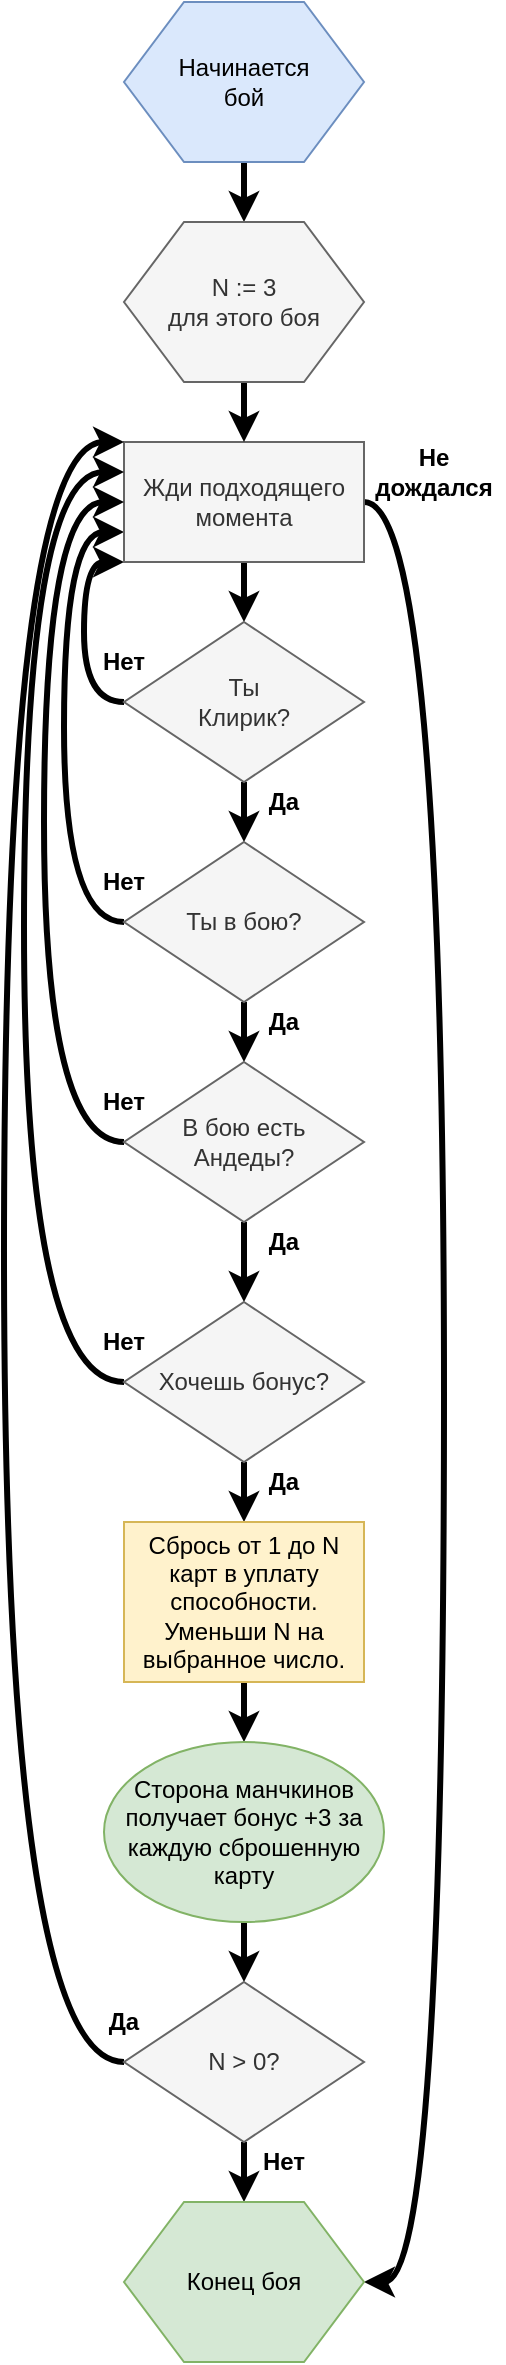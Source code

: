 <mxfile version="12.4.2" type="github" pages="1">
  <diagram id="3xuTFxayRsdmIPjW5-oV" name="Страница 1">
    <mxGraphModel dx="774" dy="3035" grid="1" gridSize="10" guides="1" tooltips="1" connect="1" arrows="1" fold="1" page="1" pageScale="1" pageWidth="1654" pageHeight="2336" math="0" shadow="0">
      <root>
        <mxCell id="0"/>
        <mxCell id="1" parent="0"/>
        <mxCell id="f0zCHSIk-jJhl_KyQ2l7-21" style="edgeStyle=none;rounded=0;orthogonalLoop=1;jettySize=auto;html=1;exitX=0.5;exitY=1;exitDx=0;exitDy=0;entryX=0.5;entryY=0;entryDx=0;entryDy=0;strokeWidth=3;" edge="1" parent="1" source="f0zCHSIk-jJhl_KyQ2l7-1" target="f0zCHSIk-jJhl_KyQ2l7-20">
          <mxGeometry relative="1" as="geometry"/>
        </mxCell>
        <mxCell id="f0zCHSIk-jJhl_KyQ2l7-1" value="Начинается&lt;br&gt;бой" style="shape=hexagon;perimeter=hexagonPerimeter2;whiteSpace=wrap;html=1;fillColor=#dae8fc;strokeColor=#6c8ebf;" vertex="1" parent="1">
          <mxGeometry x="330" y="-40" width="120" height="80" as="geometry"/>
        </mxCell>
        <mxCell id="f0zCHSIk-jJhl_KyQ2l7-9" style="edgeStyle=none;rounded=0;orthogonalLoop=1;jettySize=auto;html=1;exitX=0.5;exitY=1;exitDx=0;exitDy=0;entryX=0.5;entryY=0;entryDx=0;entryDy=0;strokeWidth=3;" edge="1" parent="1" source="f0zCHSIk-jJhl_KyQ2l7-13" target="f0zCHSIk-jJhl_KyQ2l7-6">
          <mxGeometry relative="1" as="geometry">
            <mxPoint x="390" y="260" as="sourcePoint"/>
          </mxGeometry>
        </mxCell>
        <mxCell id="f0zCHSIk-jJhl_KyQ2l7-12" value="" style="edgeStyle=none;rounded=0;orthogonalLoop=1;jettySize=auto;html=1;strokeWidth=3;" edge="1" parent="1" source="f0zCHSIk-jJhl_KyQ2l7-6" target="f0zCHSIk-jJhl_KyQ2l7-10">
          <mxGeometry relative="1" as="geometry"/>
        </mxCell>
        <mxCell id="f0zCHSIk-jJhl_KyQ2l7-28" style="edgeStyle=orthogonalEdgeStyle;curved=1;rounded=0;orthogonalLoop=1;jettySize=auto;html=1;exitX=0;exitY=0.5;exitDx=0;exitDy=0;entryX=0;entryY=1;entryDx=0;entryDy=0;strokeWidth=3;" edge="1" parent="1" source="f0zCHSIk-jJhl_KyQ2l7-6" target="f0zCHSIk-jJhl_KyQ2l7-13">
          <mxGeometry relative="1" as="geometry">
            <Array as="points">
              <mxPoint x="310" y="310"/>
              <mxPoint x="310" y="240"/>
            </Array>
          </mxGeometry>
        </mxCell>
        <mxCell id="f0zCHSIk-jJhl_KyQ2l7-6" value="Ты&lt;br&gt;Клирик?" style="rhombus;whiteSpace=wrap;html=1;fillColor=#f5f5f5;strokeColor=#666666;fontColor=#333333;" vertex="1" parent="1">
          <mxGeometry x="330" y="270" width="120" height="80" as="geometry"/>
        </mxCell>
        <mxCell id="f0zCHSIk-jJhl_KyQ2l7-15" style="edgeStyle=none;rounded=0;orthogonalLoop=1;jettySize=auto;html=1;exitX=0.5;exitY=1;exitDx=0;exitDy=0;entryX=0.5;entryY=0;entryDx=0;entryDy=0;strokeWidth=3;" edge="1" parent="1" target="f0zCHSIk-jJhl_KyQ2l7-14">
          <mxGeometry relative="1" as="geometry">
            <mxPoint x="390" y="570" as="sourcePoint"/>
          </mxGeometry>
        </mxCell>
        <mxCell id="f0zCHSIk-jJhl_KyQ2l7-26" value="" style="edgeStyle=none;rounded=0;orthogonalLoop=1;jettySize=auto;html=1;strokeWidth=3;" edge="1" parent="1" source="f0zCHSIk-jJhl_KyQ2l7-10" target="f0zCHSIk-jJhl_KyQ2l7-25">
          <mxGeometry relative="1" as="geometry"/>
        </mxCell>
        <mxCell id="f0zCHSIk-jJhl_KyQ2l7-34" style="edgeStyle=orthogonalEdgeStyle;curved=1;rounded=0;orthogonalLoop=1;jettySize=auto;html=1;exitX=0;exitY=0.5;exitDx=0;exitDy=0;entryX=0;entryY=0.75;entryDx=0;entryDy=0;strokeWidth=3;" edge="1" parent="1" source="f0zCHSIk-jJhl_KyQ2l7-10" target="f0zCHSIk-jJhl_KyQ2l7-13">
          <mxGeometry relative="1" as="geometry">
            <Array as="points">
              <mxPoint x="300" y="420"/>
              <mxPoint x="300" y="225"/>
            </Array>
          </mxGeometry>
        </mxCell>
        <mxCell id="f0zCHSIk-jJhl_KyQ2l7-10" value="Ты в бою?" style="rhombus;whiteSpace=wrap;html=1;fillColor=#f5f5f5;strokeColor=#666666;fontColor=#333333;" vertex="1" parent="1">
          <mxGeometry x="330" y="380" width="120" height="80" as="geometry"/>
        </mxCell>
        <mxCell id="f0zCHSIk-jJhl_KyQ2l7-55" style="edgeStyle=orthogonalEdgeStyle;curved=1;rounded=0;orthogonalLoop=1;jettySize=auto;html=1;exitX=1;exitY=0.5;exitDx=0;exitDy=0;entryX=1;entryY=0.5;entryDx=0;entryDy=0;strokeWidth=3;" edge="1" parent="1" source="f0zCHSIk-jJhl_KyQ2l7-13" target="f0zCHSIk-jJhl_KyQ2l7-43">
          <mxGeometry relative="1" as="geometry">
            <Array as="points">
              <mxPoint x="490" y="210"/>
              <mxPoint x="490" y="1100"/>
            </Array>
          </mxGeometry>
        </mxCell>
        <mxCell id="f0zCHSIk-jJhl_KyQ2l7-13" value="Жди подходящего момента" style="rounded=0;whiteSpace=wrap;html=1;fillColor=#f5f5f5;strokeColor=#666666;fontColor=#333333;" vertex="1" parent="1">
          <mxGeometry x="330" y="180" width="120" height="60" as="geometry"/>
        </mxCell>
        <mxCell id="f0zCHSIk-jJhl_KyQ2l7-18" value="" style="edgeStyle=none;rounded=0;orthogonalLoop=1;jettySize=auto;html=1;strokeWidth=3;" edge="1" parent="1" source="f0zCHSIk-jJhl_KyQ2l7-14" target="f0zCHSIk-jJhl_KyQ2l7-16">
          <mxGeometry relative="1" as="geometry"/>
        </mxCell>
        <mxCell id="f0zCHSIk-jJhl_KyQ2l7-37" style="edgeStyle=orthogonalEdgeStyle;curved=1;rounded=0;orthogonalLoop=1;jettySize=auto;html=1;exitX=0;exitY=0.5;exitDx=0;exitDy=0;entryX=0;entryY=0.25;entryDx=0;entryDy=0;strokeWidth=3;" edge="1" parent="1" source="f0zCHSIk-jJhl_KyQ2l7-14" target="f0zCHSIk-jJhl_KyQ2l7-13">
          <mxGeometry relative="1" as="geometry">
            <Array as="points">
              <mxPoint x="280" y="650"/>
              <mxPoint x="280" y="195"/>
            </Array>
          </mxGeometry>
        </mxCell>
        <mxCell id="f0zCHSIk-jJhl_KyQ2l7-14" value="Хочешь бонус?" style="rhombus;whiteSpace=wrap;html=1;fillColor=#f5f5f5;strokeColor=#666666;fontColor=#333333;" vertex="1" parent="1">
          <mxGeometry x="330" y="610" width="120" height="80" as="geometry"/>
        </mxCell>
        <mxCell id="f0zCHSIk-jJhl_KyQ2l7-19" value="" style="edgeStyle=none;rounded=0;orthogonalLoop=1;jettySize=auto;html=1;strokeWidth=3;" edge="1" parent="1" source="f0zCHSIk-jJhl_KyQ2l7-16" target="f0zCHSIk-jJhl_KyQ2l7-17">
          <mxGeometry relative="1" as="geometry"/>
        </mxCell>
        <mxCell id="f0zCHSIk-jJhl_KyQ2l7-16" value="Сбрось от 1 до N карт в уплату способности. Уменьши N на выбранное число." style="rounded=0;whiteSpace=wrap;html=1;fillColor=#fff2cc;strokeColor=#d6b656;" vertex="1" parent="1">
          <mxGeometry x="330" y="720" width="120" height="80" as="geometry"/>
        </mxCell>
        <mxCell id="f0zCHSIk-jJhl_KyQ2l7-38" style="edgeStyle=orthogonalEdgeStyle;curved=1;rounded=0;orthogonalLoop=1;jettySize=auto;html=1;entryX=0;entryY=0;entryDx=0;entryDy=0;strokeWidth=3;exitX=0;exitY=0.5;exitDx=0;exitDy=0;" edge="1" parent="1" source="f0zCHSIk-jJhl_KyQ2l7-41" target="f0zCHSIk-jJhl_KyQ2l7-13">
          <mxGeometry relative="1" as="geometry">
            <mxPoint x="280" y="960" as="sourcePoint"/>
            <Array as="points">
              <mxPoint x="270" y="990"/>
              <mxPoint x="270" y="180"/>
            </Array>
          </mxGeometry>
        </mxCell>
        <mxCell id="f0zCHSIk-jJhl_KyQ2l7-42" value="" style="edgeStyle=orthogonalEdgeStyle;curved=1;rounded=0;orthogonalLoop=1;jettySize=auto;html=1;strokeWidth=3;" edge="1" parent="1" source="f0zCHSIk-jJhl_KyQ2l7-17" target="f0zCHSIk-jJhl_KyQ2l7-41">
          <mxGeometry relative="1" as="geometry"/>
        </mxCell>
        <mxCell id="f0zCHSIk-jJhl_KyQ2l7-17" value="Сторона манчкинов получает бонус +3 за каждую сброшенную карту" style="ellipse;whiteSpace=wrap;html=1;fillColor=#d5e8d4;strokeColor=#82b366;" vertex="1" parent="1">
          <mxGeometry x="320" y="830" width="140" height="90" as="geometry"/>
        </mxCell>
        <mxCell id="f0zCHSIk-jJhl_KyQ2l7-22" value="" style="edgeStyle=none;rounded=0;orthogonalLoop=1;jettySize=auto;html=1;strokeWidth=3;" edge="1" parent="1" source="f0zCHSIk-jJhl_KyQ2l7-20" target="f0zCHSIk-jJhl_KyQ2l7-13">
          <mxGeometry relative="1" as="geometry"/>
        </mxCell>
        <mxCell id="f0zCHSIk-jJhl_KyQ2l7-20" value="N := 3&lt;br&gt;для этого боя" style="shape=hexagon;perimeter=hexagonPerimeter2;whiteSpace=wrap;html=1;fillColor=#f5f5f5;strokeColor=#666666;fontColor=#333333;" vertex="1" parent="1">
          <mxGeometry x="330" y="70" width="120" height="80" as="geometry"/>
        </mxCell>
        <mxCell id="f0zCHSIk-jJhl_KyQ2l7-35" style="edgeStyle=orthogonalEdgeStyle;curved=1;rounded=0;orthogonalLoop=1;jettySize=auto;html=1;exitX=0;exitY=0.5;exitDx=0;exitDy=0;entryX=0;entryY=0.5;entryDx=0;entryDy=0;strokeWidth=3;" edge="1" parent="1" source="f0zCHSIk-jJhl_KyQ2l7-25" target="f0zCHSIk-jJhl_KyQ2l7-13">
          <mxGeometry relative="1" as="geometry">
            <Array as="points">
              <mxPoint x="290" y="530"/>
              <mxPoint x="290" y="210"/>
            </Array>
          </mxGeometry>
        </mxCell>
        <mxCell id="f0zCHSIk-jJhl_KyQ2l7-25" value="В бою есть&lt;br&gt;Андеды?" style="rhombus;whiteSpace=wrap;html=1;fillColor=#f5f5f5;strokeColor=#666666;fontColor=#333333;" vertex="1" parent="1">
          <mxGeometry x="330" y="490" width="120" height="80" as="geometry"/>
        </mxCell>
        <mxCell id="f0zCHSIk-jJhl_KyQ2l7-44" style="edgeStyle=orthogonalEdgeStyle;curved=1;rounded=0;orthogonalLoop=1;jettySize=auto;html=1;exitX=0.5;exitY=1;exitDx=0;exitDy=0;entryX=0.5;entryY=0;entryDx=0;entryDy=0;strokeWidth=3;" edge="1" parent="1" source="f0zCHSIk-jJhl_KyQ2l7-41" target="f0zCHSIk-jJhl_KyQ2l7-43">
          <mxGeometry relative="1" as="geometry"/>
        </mxCell>
        <mxCell id="f0zCHSIk-jJhl_KyQ2l7-41" value="N &amp;gt; 0?" style="rhombus;whiteSpace=wrap;html=1;fillColor=#f5f5f5;strokeColor=#666666;fontColor=#333333;" vertex="1" parent="1">
          <mxGeometry x="330" y="950" width="120" height="80" as="geometry"/>
        </mxCell>
        <mxCell id="f0zCHSIk-jJhl_KyQ2l7-43" value="Конец боя" style="shape=hexagon;perimeter=hexagonPerimeter2;whiteSpace=wrap;html=1;fillColor=#d5e8d4;strokeColor=#82b366;" vertex="1" parent="1">
          <mxGeometry x="330" y="1060" width="120" height="80" as="geometry"/>
        </mxCell>
        <mxCell id="f0zCHSIk-jJhl_KyQ2l7-45" value="&lt;b&gt;Нет&lt;/b&gt;" style="text;html=1;strokeColor=none;fillColor=none;align=center;verticalAlign=middle;whiteSpace=wrap;rounded=0;" vertex="1" parent="1">
          <mxGeometry x="390" y="1030" width="40" height="20" as="geometry"/>
        </mxCell>
        <mxCell id="f0zCHSIk-jJhl_KyQ2l7-46" value="&lt;b&gt;Нет&lt;/b&gt;" style="text;html=1;strokeColor=none;fillColor=none;align=center;verticalAlign=middle;whiteSpace=wrap;rounded=0;" vertex="1" parent="1">
          <mxGeometry x="310" y="620" width="40" height="20" as="geometry"/>
        </mxCell>
        <mxCell id="f0zCHSIk-jJhl_KyQ2l7-47" value="&lt;b&gt;Нет&lt;/b&gt;" style="text;html=1;strokeColor=none;fillColor=none;align=center;verticalAlign=middle;whiteSpace=wrap;rounded=0;" vertex="1" parent="1">
          <mxGeometry x="310" y="500" width="40" height="20" as="geometry"/>
        </mxCell>
        <mxCell id="f0zCHSIk-jJhl_KyQ2l7-48" value="&lt;b&gt;Нет&lt;/b&gt;" style="text;html=1;strokeColor=none;fillColor=none;align=center;verticalAlign=middle;whiteSpace=wrap;rounded=0;" vertex="1" parent="1">
          <mxGeometry x="310" y="390" width="40" height="20" as="geometry"/>
        </mxCell>
        <mxCell id="f0zCHSIk-jJhl_KyQ2l7-49" value="&lt;b&gt;Нет&lt;/b&gt;" style="text;html=1;strokeColor=none;fillColor=none;align=center;verticalAlign=middle;whiteSpace=wrap;rounded=0;" vertex="1" parent="1">
          <mxGeometry x="310" y="280" width="40" height="20" as="geometry"/>
        </mxCell>
        <mxCell id="f0zCHSIk-jJhl_KyQ2l7-50" value="&lt;b&gt;Да&lt;/b&gt;" style="text;html=1;strokeColor=none;fillColor=none;align=center;verticalAlign=middle;whiteSpace=wrap;rounded=0;" vertex="1" parent="1">
          <mxGeometry x="390" y="350" width="40" height="20" as="geometry"/>
        </mxCell>
        <mxCell id="f0zCHSIk-jJhl_KyQ2l7-51" value="&lt;b&gt;Да&lt;/b&gt;" style="text;html=1;strokeColor=none;fillColor=none;align=center;verticalAlign=middle;whiteSpace=wrap;rounded=0;" vertex="1" parent="1">
          <mxGeometry x="390" y="460" width="40" height="20" as="geometry"/>
        </mxCell>
        <mxCell id="f0zCHSIk-jJhl_KyQ2l7-52" value="&lt;b&gt;Да&lt;/b&gt;" style="text;html=1;strokeColor=none;fillColor=none;align=center;verticalAlign=middle;whiteSpace=wrap;rounded=0;" vertex="1" parent="1">
          <mxGeometry x="390" y="570" width="40" height="20" as="geometry"/>
        </mxCell>
        <mxCell id="f0zCHSIk-jJhl_KyQ2l7-53" value="&lt;b&gt;Да&lt;/b&gt;" style="text;html=1;strokeColor=none;fillColor=none;align=center;verticalAlign=middle;whiteSpace=wrap;rounded=0;" vertex="1" parent="1">
          <mxGeometry x="390" y="690" width="40" height="20" as="geometry"/>
        </mxCell>
        <mxCell id="f0zCHSIk-jJhl_KyQ2l7-54" value="&lt;b&gt;Да&lt;/b&gt;" style="text;html=1;strokeColor=none;fillColor=none;align=center;verticalAlign=middle;whiteSpace=wrap;rounded=0;" vertex="1" parent="1">
          <mxGeometry x="310" y="960" width="40" height="20" as="geometry"/>
        </mxCell>
        <mxCell id="f0zCHSIk-jJhl_KyQ2l7-56" value="&lt;b&gt;Не дождался&lt;/b&gt;" style="text;html=1;strokeColor=none;fillColor=none;align=center;verticalAlign=middle;whiteSpace=wrap;rounded=0;" vertex="1" parent="1">
          <mxGeometry x="450" y="180" width="70" height="30" as="geometry"/>
        </mxCell>
      </root>
    </mxGraphModel>
  </diagram>
</mxfile>
